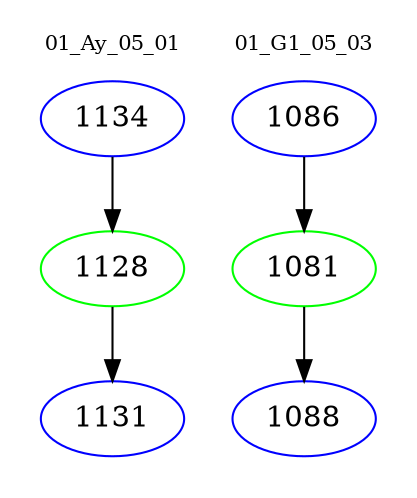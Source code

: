 digraph{
subgraph cluster_0 {
color = white
label = "01_Ay_05_01";
fontsize=10;
T0_1134 [label="1134", color="blue"]
T0_1134 -> T0_1128 [color="black"]
T0_1128 [label="1128", color="green"]
T0_1128 -> T0_1131 [color="black"]
T0_1131 [label="1131", color="blue"]
}
subgraph cluster_1 {
color = white
label = "01_G1_05_03";
fontsize=10;
T1_1086 [label="1086", color="blue"]
T1_1086 -> T1_1081 [color="black"]
T1_1081 [label="1081", color="green"]
T1_1081 -> T1_1088 [color="black"]
T1_1088 [label="1088", color="blue"]
}
}
